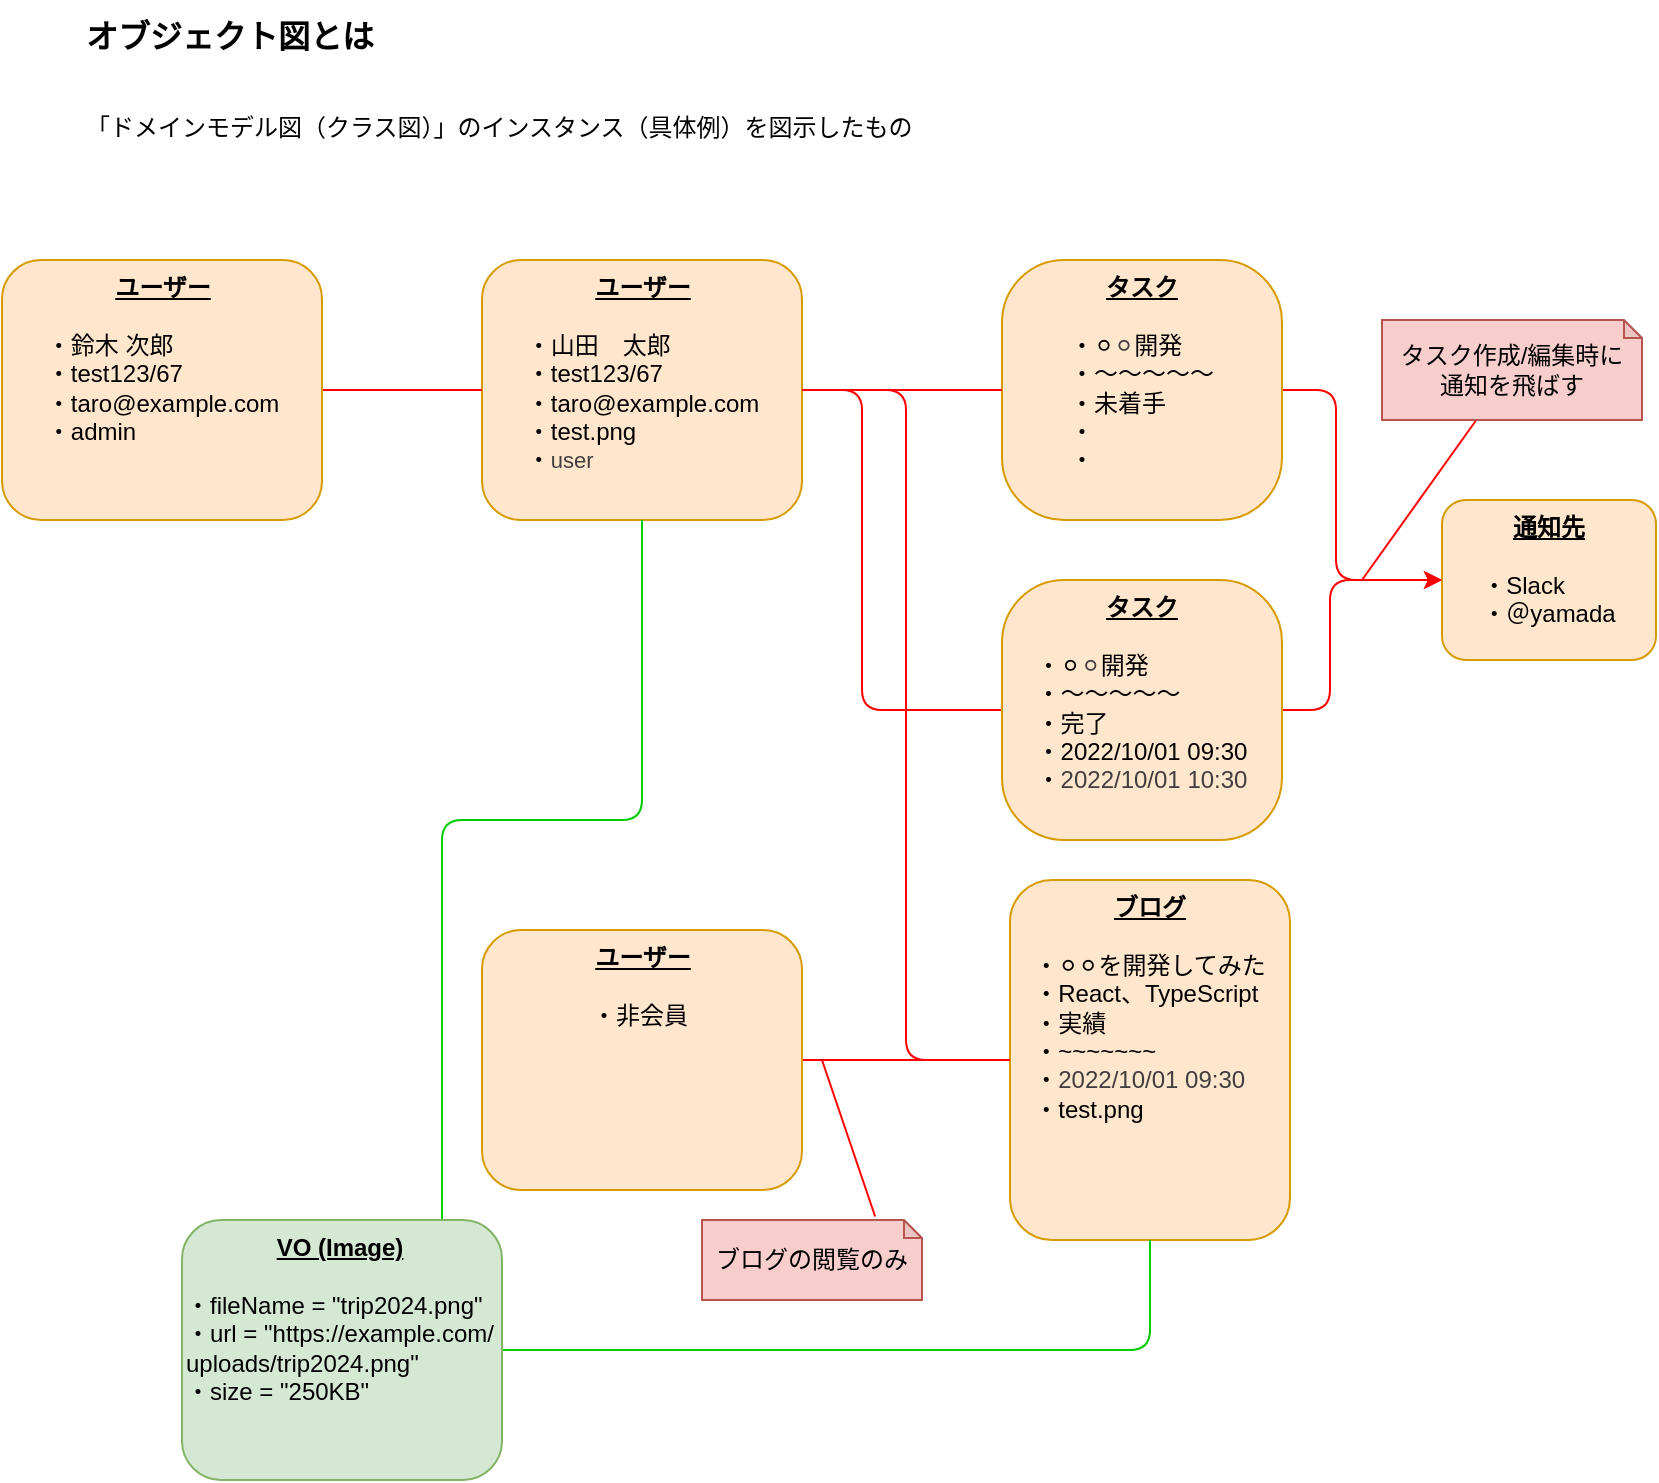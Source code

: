 <mxfile>
    <diagram id="1i1ILcZZahqwfYhfNuIS" name="ページ1">
        <mxGraphModel dx="1063" dy="828" grid="1" gridSize="10" guides="1" tooltips="1" connect="1" arrows="1" fold="1" page="1" pageScale="1" pageWidth="827" pageHeight="1169" math="0" shadow="0">
            <root>
                <mxCell id="0"/>
                <mxCell id="1" parent="0"/>
                <mxCell id="2" value="&lt;font style=&quot;font-size: 16px;&quot;&gt;&lt;b&gt;オブジェクト図とは&lt;/b&gt;&lt;/font&gt;&lt;div&gt;&lt;br data-end=&quot;14&quot; data-start=&quot;11&quot;&gt;&lt;br&gt;&lt;div&gt;「ドメインモデル図（クラス図）」のインスタンス（具体例）を図示したもの&lt;/div&gt;&lt;/div&gt;" style="text;html=1;align=left;verticalAlign=middle;resizable=0;points=[];autosize=1;strokeColor=none;fillColor=none;labelBorderColor=none;" vertex="1" parent="1">
                    <mxGeometry x="40" y="30" width="430" height="80" as="geometry"/>
                </mxCell>
                <mxCell id="34" style="edgeStyle=none;shape=connector;rounded=1;html=1;entryX=0;entryY=0.5;entryDx=0;entryDy=0;strokeColor=#FF0000;align=center;verticalAlign=middle;fontFamily=Helvetica;fontSize=11;fontColor=#FF0000;labelBackgroundColor=default;endArrow=none;endFill=0;" edge="1" parent="1" source="9" target="32">
                    <mxGeometry relative="1" as="geometry">
                        <Array as="points">
                            <mxPoint x="430" y="225"/>
                            <mxPoint x="430" y="385"/>
                        </Array>
                    </mxGeometry>
                </mxCell>
                <mxCell id="9" value="&lt;div style=&quot;&quot;&gt;&lt;u style=&quot;background-color: transparent;&quot;&gt;&lt;b&gt;ユーザー&lt;/b&gt;&lt;/u&gt;&lt;/div&gt;&lt;div&gt;&lt;b&gt;&lt;u&gt;&lt;br&gt;&lt;/u&gt;&lt;/b&gt;&lt;/div&gt;&lt;div style=&quot;text-align: left;&quot;&gt;・山田　太郎&lt;/div&gt;&lt;div style=&quot;text-align: left;&quot;&gt;・test123/67&lt;br&gt;・taro@example.com&lt;br&gt;・test.png&lt;/div&gt;&lt;div style=&quot;text-align: left;&quot;&gt;・&lt;span style=&quot;color: rgb(63, 63, 63); font-size: 11px; text-wrap-mode: wrap;&quot;&gt;user&amp;nbsp;&lt;/span&gt;&lt;br&gt;&lt;br&gt;&lt;/div&gt;&lt;div&gt;&lt;div&gt;&lt;u&gt;&lt;b&gt;&lt;br&gt;&lt;/b&gt;&lt;/u&gt;&lt;/div&gt;&lt;div&gt;&lt;u&gt;&lt;b&gt;&lt;br&gt;&lt;/b&gt;&lt;/u&gt;&lt;/div&gt;&lt;/div&gt;" style="rounded=1;html=1;verticalAlign=top;align=center;fillColor=#ffe6cc;strokeColor=#d79b00;" vertex="1" parent="1">
                    <mxGeometry x="240" y="160" width="160" height="130" as="geometry"/>
                </mxCell>
                <mxCell id="42" style="edgeStyle=orthogonalEdgeStyle;shape=connector;rounded=1;html=1;entryX=0;entryY=0.5;entryDx=0;entryDy=0;strokeColor=#FF0000;align=center;verticalAlign=middle;fontFamily=Helvetica;fontSize=11;fontColor=#FF0000;labelBackgroundColor=default;endArrow=classic;endFill=1;exitX=1;exitY=0.5;exitDx=0;exitDy=0;" edge="1" parent="1" source="13" target="15">
                    <mxGeometry relative="1" as="geometry">
                        <mxPoint x="550" y="290" as="sourcePoint"/>
                        <mxPoint x="667" y="340" as="targetPoint"/>
                        <Array as="points">
                            <mxPoint x="667" y="225"/>
                            <mxPoint x="667" y="320"/>
                        </Array>
                    </mxGeometry>
                </mxCell>
                <mxCell id="13" value="&lt;div style=&quot;&quot;&gt;&lt;b&gt;&lt;u&gt;タスク&lt;/u&gt;&lt;/b&gt;&lt;/div&gt;&lt;div&gt;&lt;b&gt;&lt;u&gt;&lt;br&gt;&lt;/u&gt;&lt;/b&gt;&lt;/div&gt;&lt;div style=&quot;text-align: left;&quot;&gt;・⚪︎&lt;span style=&quot;color: rgb(63, 63, 63); background-color: transparent;&quot;&gt;⚪︎&lt;/span&gt;&lt;span style=&quot;background-color: transparent;&quot;&gt;開発&lt;/span&gt;&lt;/div&gt;&lt;div style=&quot;text-align: left;&quot;&gt;・〜〜〜〜〜&lt;br&gt;・未着手&lt;br&gt;・&lt;br&gt;・&lt;/div&gt;" style="rounded=1;whiteSpace=wrap;html=1;verticalAlign=top;align=center;fillColor=#ffe6cc;strokeColor=#d79b00;labelBackgroundColor=none;arcSize=24;" vertex="1" parent="1">
                    <mxGeometry x="500" y="160" width="140" height="130" as="geometry"/>
                </mxCell>
                <mxCell id="14" value="&lt;div style=&quot;&quot;&gt;&lt;b&gt;&lt;u&gt;ブログ&lt;/u&gt;&lt;/b&gt;&lt;/div&gt;&lt;div&gt;&lt;br&gt;&lt;/div&gt;&lt;div&gt;&lt;div style=&quot;text-align: left;&quot;&gt;・⚪︎⚪︎を開発してみた&lt;br&gt;・React、TypeScript&lt;br&gt;・実績&lt;br&gt;・~~~~~~~&lt;br&gt;・&lt;span style=&quot;color: rgb(63, 63, 63); background-color: transparent;&quot;&gt;2022/10/01 09:30&lt;/span&gt;&lt;/div&gt;&lt;/div&gt;&lt;div style=&quot;text-align: left;&quot;&gt;・test.png&lt;/div&gt;" style="rounded=1;whiteSpace=wrap;html=1;verticalAlign=top;align=center;fillColor=#ffe6cc;strokeColor=#d79b00;textShadow=0;" vertex="1" parent="1">
                    <mxGeometry x="504" y="470" width="140" height="180" as="geometry"/>
                </mxCell>
                <mxCell id="15" value="&lt;div style=&quot;&quot;&gt;&lt;b&gt;&lt;u&gt;通知先&lt;/u&gt;&lt;/b&gt;&lt;/div&gt;&lt;div&gt;&lt;b&gt;&lt;u&gt;&lt;br&gt;&lt;/u&gt;&lt;/b&gt;&lt;/div&gt;&lt;div&gt;&lt;div style=&quot;text-align: left;&quot;&gt;・Slack&lt;br&gt;・＠yamada&lt;/div&gt;&lt;/div&gt;" style="rounded=1;whiteSpace=wrap;html=1;verticalAlign=top;align=center;fillColor=#ffe6cc;strokeColor=#d79b00;" vertex="1" parent="1">
                    <mxGeometry x="720" y="280" width="107" height="80" as="geometry"/>
                </mxCell>
                <mxCell id="30" style="edgeStyle=none;html=1;fontColor=#FF0000;endArrow=none;endFill=0;strokeColor=#FF0000;" edge="1" parent="1" source="9" target="13">
                    <mxGeometry relative="1" as="geometry"/>
                </mxCell>
                <mxCell id="43" style="edgeStyle=orthogonalEdgeStyle;shape=connector;rounded=1;html=1;entryX=0;entryY=0.5;entryDx=0;entryDy=0;strokeColor=#FF0000;align=center;verticalAlign=middle;fontFamily=Helvetica;fontSize=11;fontColor=#FF0000;labelBackgroundColor=default;endArrow=classic;endFill=0;" edge="1" parent="1" source="32" target="15">
                    <mxGeometry relative="1" as="geometry">
                        <Array as="points">
                            <mxPoint x="664" y="385"/>
                            <mxPoint x="664" y="320"/>
                        </Array>
                    </mxGeometry>
                </mxCell>
                <mxCell id="32" value="&lt;div style=&quot;&quot;&gt;&lt;b&gt;&lt;u&gt;タスク&lt;/u&gt;&lt;/b&gt;&lt;/div&gt;&lt;div&gt;&lt;b&gt;&lt;u&gt;&lt;br&gt;&lt;/u&gt;&lt;/b&gt;&lt;/div&gt;&lt;div style=&quot;text-align: left;&quot;&gt;・⚪︎&lt;span style=&quot;color: rgb(63, 63, 63); background-color: transparent;&quot;&gt;⚪︎&lt;/span&gt;&lt;span style=&quot;background-color: transparent;&quot;&gt;開発&lt;/span&gt;&lt;/div&gt;&lt;div style=&quot;text-align: left;&quot;&gt;・〜〜〜〜〜&lt;br&gt;・完了&lt;br&gt;・2022/10/01 09:30&lt;br&gt;・&lt;span style=&quot;color: rgb(63, 63, 63); background-color: transparent;&quot;&gt;2022/10/01 10:30&lt;/span&gt;&lt;/div&gt;&lt;div&gt;&lt;div&gt;&lt;u&gt;&lt;b&gt;&lt;br&gt;&lt;/b&gt;&lt;/u&gt;&lt;/div&gt;&lt;/div&gt;" style="rounded=1;whiteSpace=wrap;html=1;verticalAlign=top;align=center;fillColor=#ffe6cc;strokeColor=#d79b00;labelBackgroundColor=none;arcSize=24;" vertex="1" parent="1">
                    <mxGeometry x="500" y="320" width="140" height="130" as="geometry"/>
                </mxCell>
                <mxCell id="35" style="edgeStyle=orthogonalEdgeStyle;shape=connector;rounded=1;html=1;entryX=0;entryY=0.5;entryDx=0;entryDy=0;strokeColor=#FF0000;align=center;verticalAlign=middle;fontFamily=Helvetica;fontSize=11;fontColor=#FF0000;labelBackgroundColor=default;endArrow=none;endFill=0;" edge="1" parent="1" source="9" target="14">
                    <mxGeometry relative="1" as="geometry"/>
                </mxCell>
                <mxCell id="37" style="edgeStyle=orthogonalEdgeStyle;shape=connector;rounded=1;html=1;entryX=0.5;entryY=1;entryDx=0;entryDy=0;strokeColor=#00CC00;align=center;verticalAlign=middle;fontFamily=Helvetica;fontSize=11;fontColor=#FF0000;labelBackgroundColor=default;endArrow=none;endFill=0;" edge="1" parent="1" source="36" target="14">
                    <mxGeometry relative="1" as="geometry"/>
                </mxCell>
                <mxCell id="50" style="edgeStyle=orthogonalEdgeStyle;shape=connector;rounded=1;html=1;entryX=0.5;entryY=1;entryDx=0;entryDy=0;strokeColor=#00CC00;align=center;verticalAlign=middle;fontFamily=Helvetica;fontSize=11;fontColor=#FF0000;labelBackgroundColor=default;endArrow=none;endFill=0;" edge="1" parent="1" source="36" target="9">
                    <mxGeometry relative="1" as="geometry">
                        <Array as="points">
                            <mxPoint x="220" y="440"/>
                            <mxPoint x="320" y="440"/>
                        </Array>
                    </mxGeometry>
                </mxCell>
                <mxCell id="36" value="&lt;div style=&quot;text-align: center;&quot;&gt;&lt;u style=&quot;background-color: transparent;&quot;&gt;&lt;b&gt;VO (Image)&lt;/b&gt;&lt;/u&gt;&lt;/div&gt;&lt;div style=&quot;text-align: center;&quot;&gt;&lt;b&gt;&lt;u&gt;&lt;br&gt;&lt;/u&gt;&lt;/b&gt;&lt;/div&gt;&lt;div style=&quot;&quot;&gt;・&lt;span style=&quot;background-color: transparent;&quot;&gt;fileName = &quot;trip2024.png&quot;&lt;/span&gt;&lt;/div&gt;&lt;div style=&quot;&quot;&gt;&lt;span style=&quot;background-color: transparent;&quot;&gt;・url = &quot;https://example.com/&lt;/span&gt;&lt;/div&gt;&lt;div style=&quot;&quot;&gt;&lt;span style=&quot;background-color: transparent;&quot;&gt;uploads/trip2024.png&quot;&lt;/span&gt;&lt;/div&gt;&lt;div style=&quot;&quot;&gt;・size = &quot;250KB&quot;&lt;/div&gt;" style="rounded=1;html=1;verticalAlign=top;align=left;fillColor=#d5e8d4;strokeColor=#82b366;horizontal=1;" vertex="1" parent="1">
                    <mxGeometry x="90" y="640" width="160" height="130" as="geometry"/>
                </mxCell>
                <mxCell id="39" style="edgeStyle=none;shape=connector;rounded=1;html=1;strokeColor=#FF0000;align=center;verticalAlign=middle;fontFamily=Helvetica;fontSize=11;fontColor=#FF0000;labelBackgroundColor=default;endArrow=none;endFill=0;" edge="1" parent="1" source="38" target="9">
                    <mxGeometry relative="1" as="geometry"/>
                </mxCell>
                <mxCell id="38" value="&lt;div style=&quot;&quot;&gt;&lt;u style=&quot;background-color: transparent;&quot;&gt;&lt;b&gt;ユーザー&lt;/b&gt;&lt;/u&gt;&lt;/div&gt;&lt;div&gt;&lt;b&gt;&lt;u&gt;&lt;br&gt;&lt;/u&gt;&lt;/b&gt;&lt;/div&gt;&lt;div style=&quot;text-align: left;&quot;&gt;・&lt;span style=&quot;background-color: transparent; text-align: center;&quot;&gt;鈴木 次郎&lt;/span&gt;&lt;/div&gt;&lt;div style=&quot;text-align: left;&quot;&gt;・test123/67&lt;br&gt;・taro@example.com&lt;/div&gt;&lt;div style=&quot;text-align: left;&quot;&gt;・admin&lt;br&gt;&lt;br&gt;&lt;/div&gt;&lt;div&gt;&lt;div&gt;&lt;u&gt;&lt;b&gt;&lt;br&gt;&lt;/b&gt;&lt;/u&gt;&lt;/div&gt;&lt;div&gt;&lt;u&gt;&lt;b&gt;&lt;br&gt;&lt;/b&gt;&lt;/u&gt;&lt;/div&gt;&lt;/div&gt;" style="rounded=1;html=1;verticalAlign=top;align=center;fillColor=#ffe6cc;strokeColor=#d79b00;" vertex="1" parent="1">
                    <mxGeometry y="160" width="160" height="130" as="geometry"/>
                </mxCell>
                <mxCell id="41" style="edgeStyle=orthogonalEdgeStyle;shape=connector;rounded=1;html=1;entryX=0;entryY=0.5;entryDx=0;entryDy=0;strokeColor=#FF0000;align=center;verticalAlign=middle;fontFamily=Helvetica;fontSize=11;fontColor=#FF0000;labelBackgroundColor=default;endArrow=none;endFill=0;" edge="1" parent="1" source="40" target="14">
                    <mxGeometry relative="1" as="geometry"/>
                </mxCell>
                <mxCell id="40" value="&lt;div style=&quot;&quot;&gt;&lt;u style=&quot;background-color: transparent;&quot;&gt;&lt;b&gt;ユーザー&lt;/b&gt;&lt;/u&gt;&lt;/div&gt;&lt;div&gt;&lt;b&gt;&lt;u&gt;&lt;br&gt;&lt;/u&gt;&lt;/b&gt;&lt;/div&gt;&lt;div style=&quot;text-align: left;&quot;&gt;・非会員&lt;span style=&quot;font-size: 11px; text-wrap-mode: wrap; background-color: transparent;&quot;&gt;&amp;nbsp;&lt;/span&gt;&lt;/div&gt;&lt;div style=&quot;text-align: left;&quot;&gt;&lt;br&gt;&lt;/div&gt;&lt;div&gt;&lt;div&gt;&lt;u&gt;&lt;b&gt;&lt;br&gt;&lt;/b&gt;&lt;/u&gt;&lt;/div&gt;&lt;div&gt;&lt;u&gt;&lt;b&gt;&lt;br&gt;&lt;/b&gt;&lt;/u&gt;&lt;/div&gt;&lt;/div&gt;" style="rounded=1;html=1;verticalAlign=top;align=center;fillColor=#ffe6cc;strokeColor=#d79b00;" vertex="1" parent="1">
                    <mxGeometry x="240" y="495" width="160" height="130" as="geometry"/>
                </mxCell>
                <mxCell id="47" style="shape=connector;rounded=1;html=1;strokeColor=#FF0000;align=center;verticalAlign=middle;fontFamily=Helvetica;fontSize=11;fontColor=#FF0000;labelBackgroundColor=default;endArrow=none;endFill=0;" edge="1" parent="1" source="44">
                    <mxGeometry relative="1" as="geometry">
                        <mxPoint x="680" y="320" as="targetPoint"/>
                    </mxGeometry>
                </mxCell>
                <mxCell id="44" value="&lt;font&gt;タスク作成/編集時に&lt;br&gt;通知を飛ばす&lt;/font&gt;" style="shape=note;whiteSpace=wrap;html=1;backgroundOutline=1;darkOpacity=0.05;fontFamily=Helvetica;fontSize=12;labelBackgroundColor=none;fillColor=#f8cecc;strokeColor=#b85450;size=9;" vertex="1" parent="1">
                    <mxGeometry x="690" y="190" width="130" height="50" as="geometry"/>
                </mxCell>
                <mxCell id="49" style="rounded=1;html=1;strokeColor=#FF0000;align=center;verticalAlign=middle;fontFamily=Helvetica;fontSize=11;fontColor=#FF0000;labelBackgroundColor=default;endArrow=none;endFill=0;exitX=0.787;exitY=-0.044;exitDx=0;exitDy=0;exitPerimeter=0;" edge="1" parent="1" source="48">
                    <mxGeometry relative="1" as="geometry">
                        <mxPoint x="410" y="560" as="targetPoint"/>
                        <mxPoint x="400" y="640" as="sourcePoint"/>
                    </mxGeometry>
                </mxCell>
                <mxCell id="48" value="ブログの閲覧のみ" style="shape=note;whiteSpace=wrap;html=1;backgroundOutline=1;darkOpacity=0.05;fontFamily=Helvetica;fontSize=12;labelBackgroundColor=none;fillColor=#f8cecc;strokeColor=#b85450;size=9;" vertex="1" parent="1">
                    <mxGeometry x="350" y="640" width="110" height="40" as="geometry"/>
                </mxCell>
            </root>
        </mxGraphModel>
    </diagram>
</mxfile>